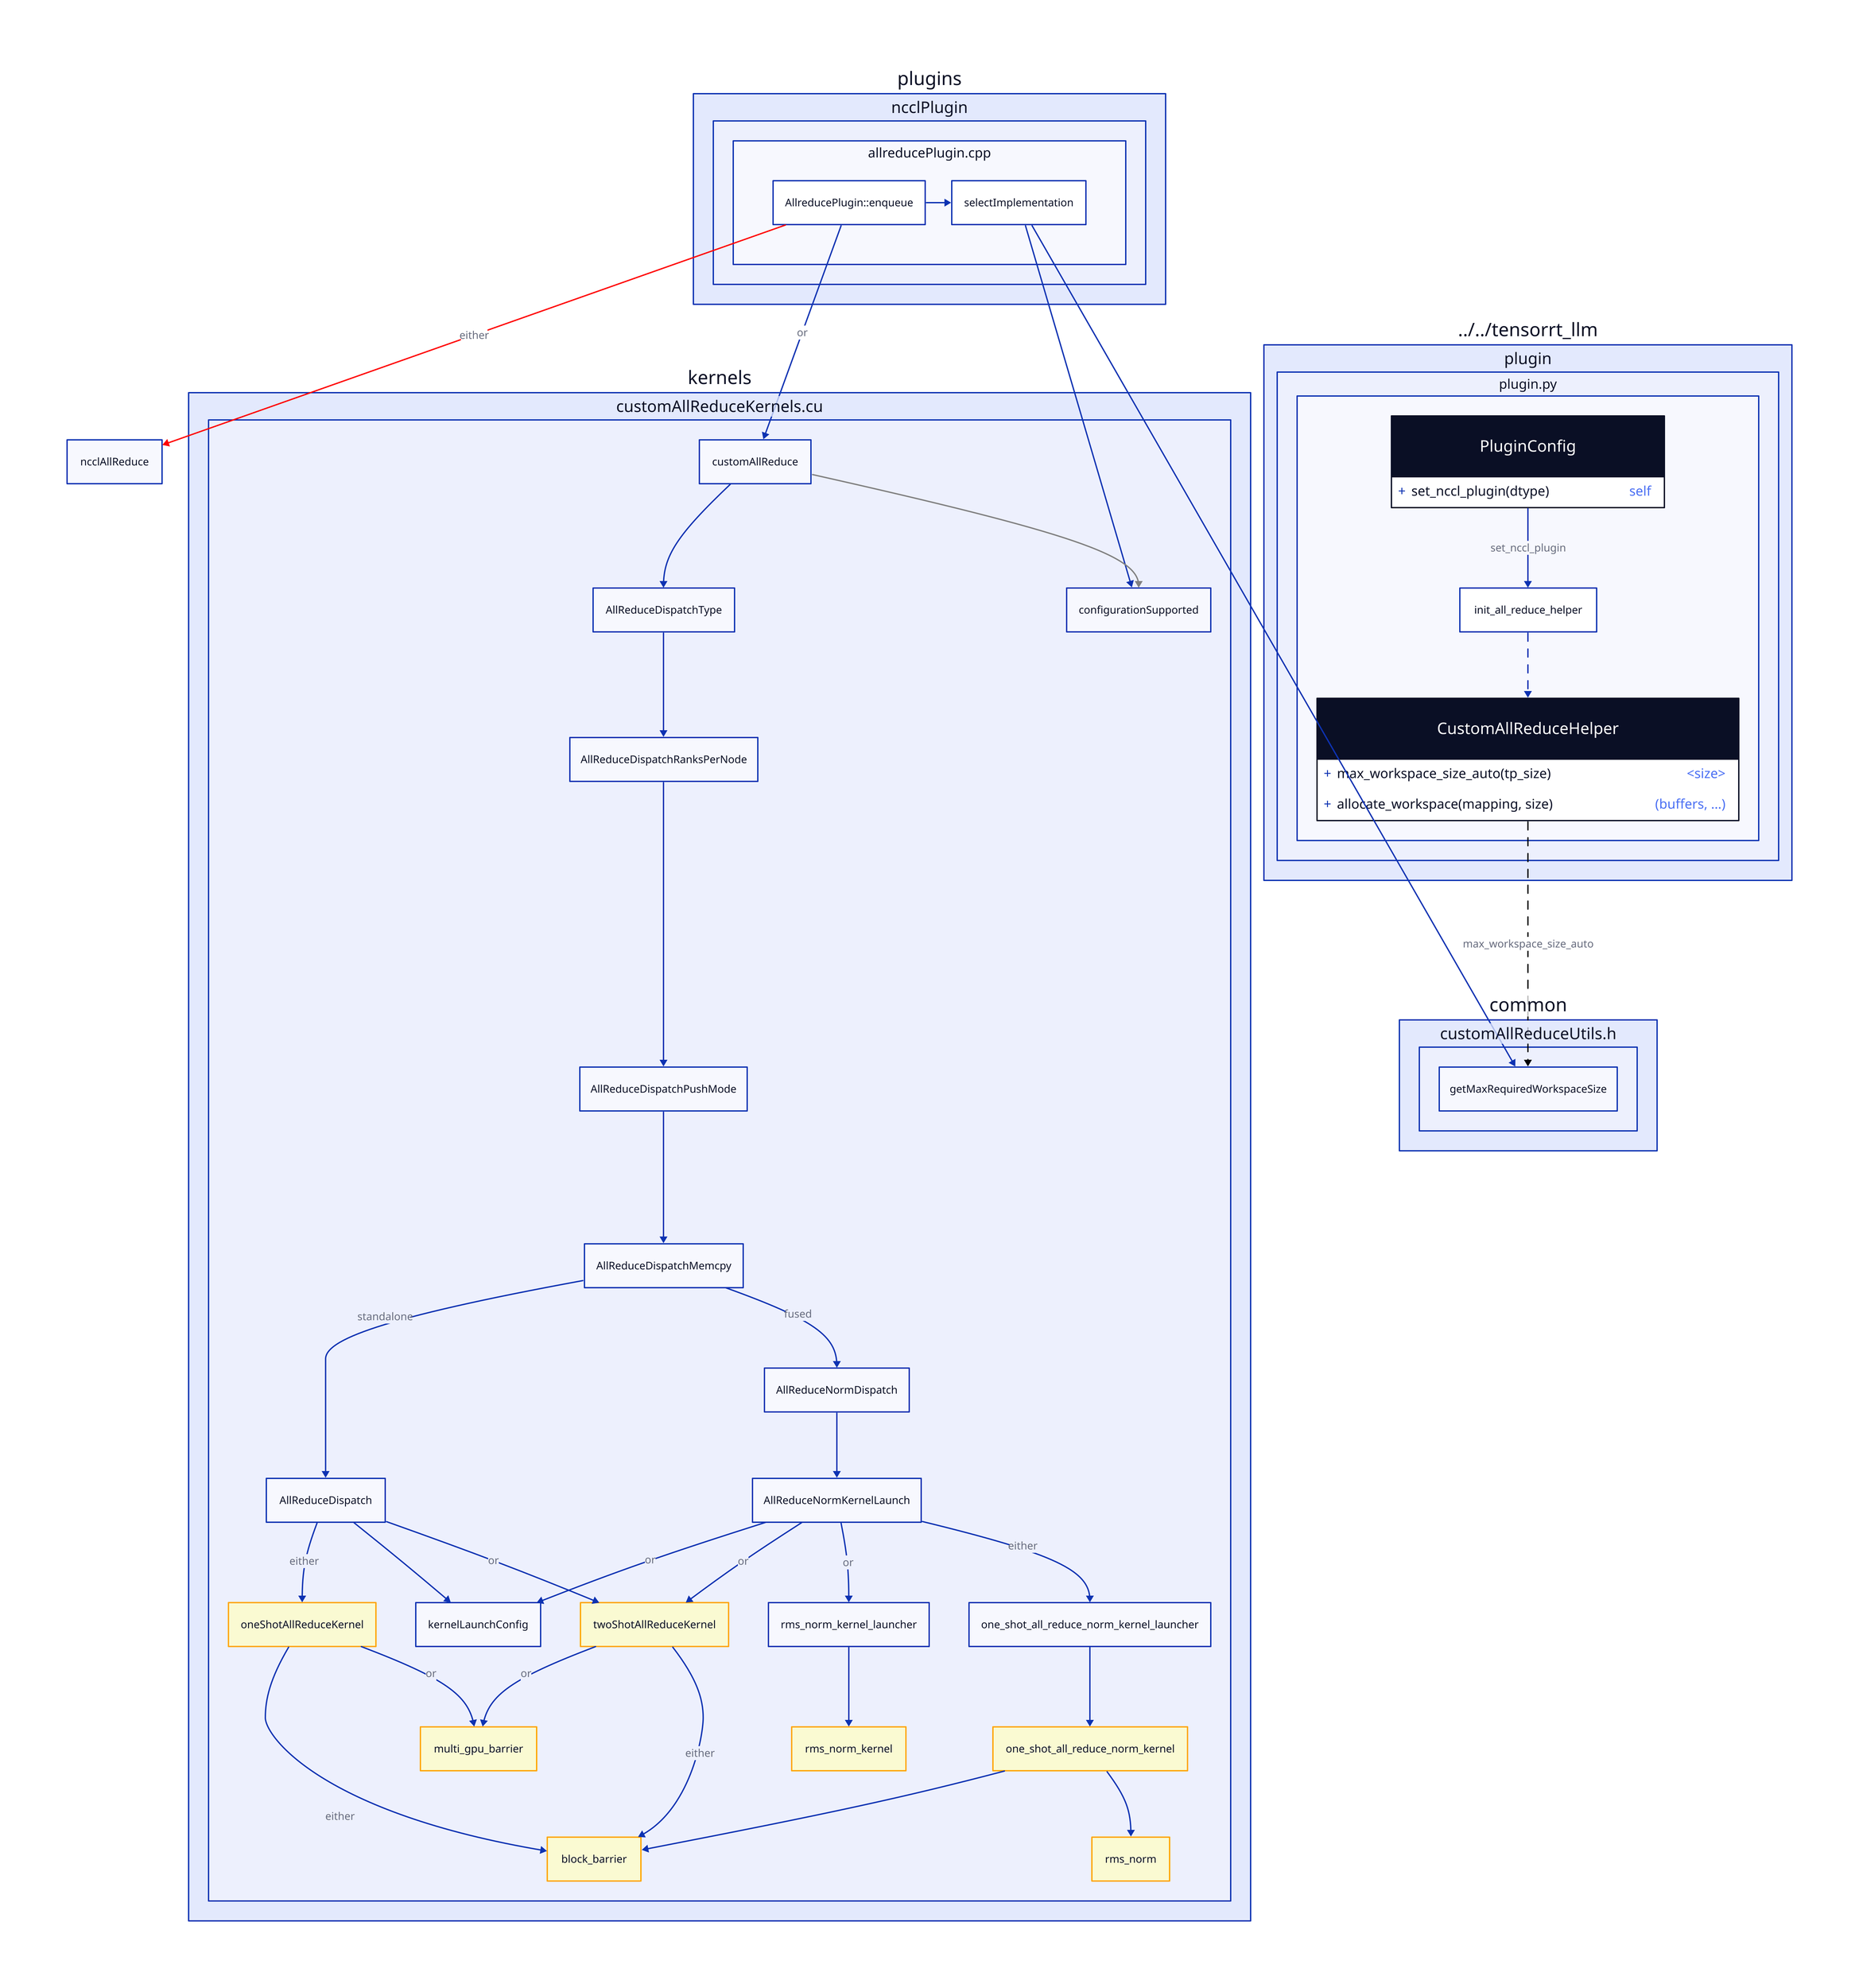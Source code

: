 plugins: {
    near: top-center
    ncclPlugin: {
        allreducePlugin\.cpp: {
            grid-rows: 1
            AllreducePlugin\:\:enqueue -> selectImplementation
        }
    }
}
plugins.ncclPlugin.allreducePlugin\.cpp.AllreducePlugin\:\:enqueue -> ncclAllReduce: either {
    style: {
        stroke: red # How is NCCL still fused with LayerNorm?
    }
}
plugins.ncclPlugin.allreducePlugin\.cpp.AllreducePlugin\:\:enqueue -> kernels.customAllReduceKernels\.cu.customAllReduce: or

plugins.ncclPlugin.allreducePlugin\.cpp.selectImplementation -> common.customAllReduceUtils\.h.getMaxRequiredWorkspaceSize
plugins.ncclPlugin.allreducePlugin\.cpp.selectImplementation -> kernels.customAllReduceKernels\.cu.configurationSupported

\.\./\.\./tensorrt_llm: {
    plugin: {
        plugin\.py: {
            PluginConfig: {
                shape: class
                set_nccl_plugin(dtype): self
            }
            PluginConfig -> init_all_reduce_helper: set_nccl_plugin
            
            init_all_reduce_helper -> CustomAllReduceHelper: {
                style: {
                    stroke-dash: 6
                }
            }
            CustomAllReduceHelper: {
                shape: class

                max_workspace_size_auto(tp_size): <size>
                allocate_workspace(mapping, size): (buffers, …)
            }
        }
    }
}
\.\./\.\./tensorrt_llm.plugin.plugin\.py.CustomAllReduceHelper -> common.customAllReduceUtils\.h.getMaxRequiredWorkspaceSize: max_workspace_size_auto {
    style: {
        stroke: black
        stroke-dash: 6
    }
}
common: {
    customAllReduceUtils\.h: {
        getMaxRequiredWorkspaceSize
    }
}
kernels: {
    customAllReduceKernels\.cu: {
        customAllReduce -> AllReduceDispatchType
        customAllReduce -> configurationSupported: {
            style: {
                stroke: gray
            }
        }

        AllReduceDispatchType -> AllReduceDispatchRanksPerNode

        AllReduceDispatchRanksPerNode -> AllReduceDispatchPushMode

        AllReduceDispatchPushMode -> AllReduceDispatchMemcpy

        AllReduceDispatchMemcpy -> AllReduceDispatch: standalone
        AllReduceDispatchMemcpy -> AllReduceNormDispatch: fused

        AllReduceDispatch -> oneShotAllReduceKernel: either

        oneShotAllReduceKernel.style.stroke: orange
        oneShotAllReduceKernel.style.fill: lightgoldenrodyellow

        AllReduceDispatch -> kernelLaunchConfig
        AllReduceDispatch -> twoShotAllReduceKernel: or
        twoShotAllReduceKernel.style.stroke: orange
        twoShotAllReduceKernel.style.fill: lightgoldenrodyellow

        AllReduceNormDispatch -> AllReduceNormKernelLaunch

        oneShotAllReduceKernel -> block_barrier: either
        block_barrier.style.stroke: orange
        block_barrier.style.fill: lightgoldenrodyellow

        oneShotAllReduceKernel -> multi_gpu_barrier: or
        multi_gpu_barrier.style.stroke: orange
        multi_gpu_barrier.style.fill: lightgoldenrodyellow

        twoShotAllReduceKernel -> multi_gpu_barrier: or
        twoShotAllReduceKernel -> block_barrier: either

        AllReduceNormKernelLaunch -> kernelLaunchConfig: or
        AllReduceNormKernelLaunch -> twoShotAllReduceKernel: or
        AllReduceNormKernelLaunch -> rms_norm_kernel_launcher: or
        AllReduceNormKernelLaunch -> one_shot_all_reduce_norm_kernel_launcher: either

        rms_norm_kernel_launcher -> rms_norm_kernel
        rms_norm_kernel.style.stroke: orange
        rms_norm_kernel.style.fill: lightgoldenrodyellow

        one_shot_all_reduce_norm_kernel_launcher -> one_shot_all_reduce_norm_kernel
        one_shot_all_reduce_norm_kernel.style.stroke: orange
        one_shot_all_reduce_norm_kernel.style.fill: lightgoldenrodyellow

        one_shot_all_reduce_norm_kernel -> block_barrier
        one_shot_all_reduce_norm_kernel -> rms_norm
        rms_norm.style.stroke: orange
        rms_norm.style.fill: lightgoldenrodyellow
    }
}